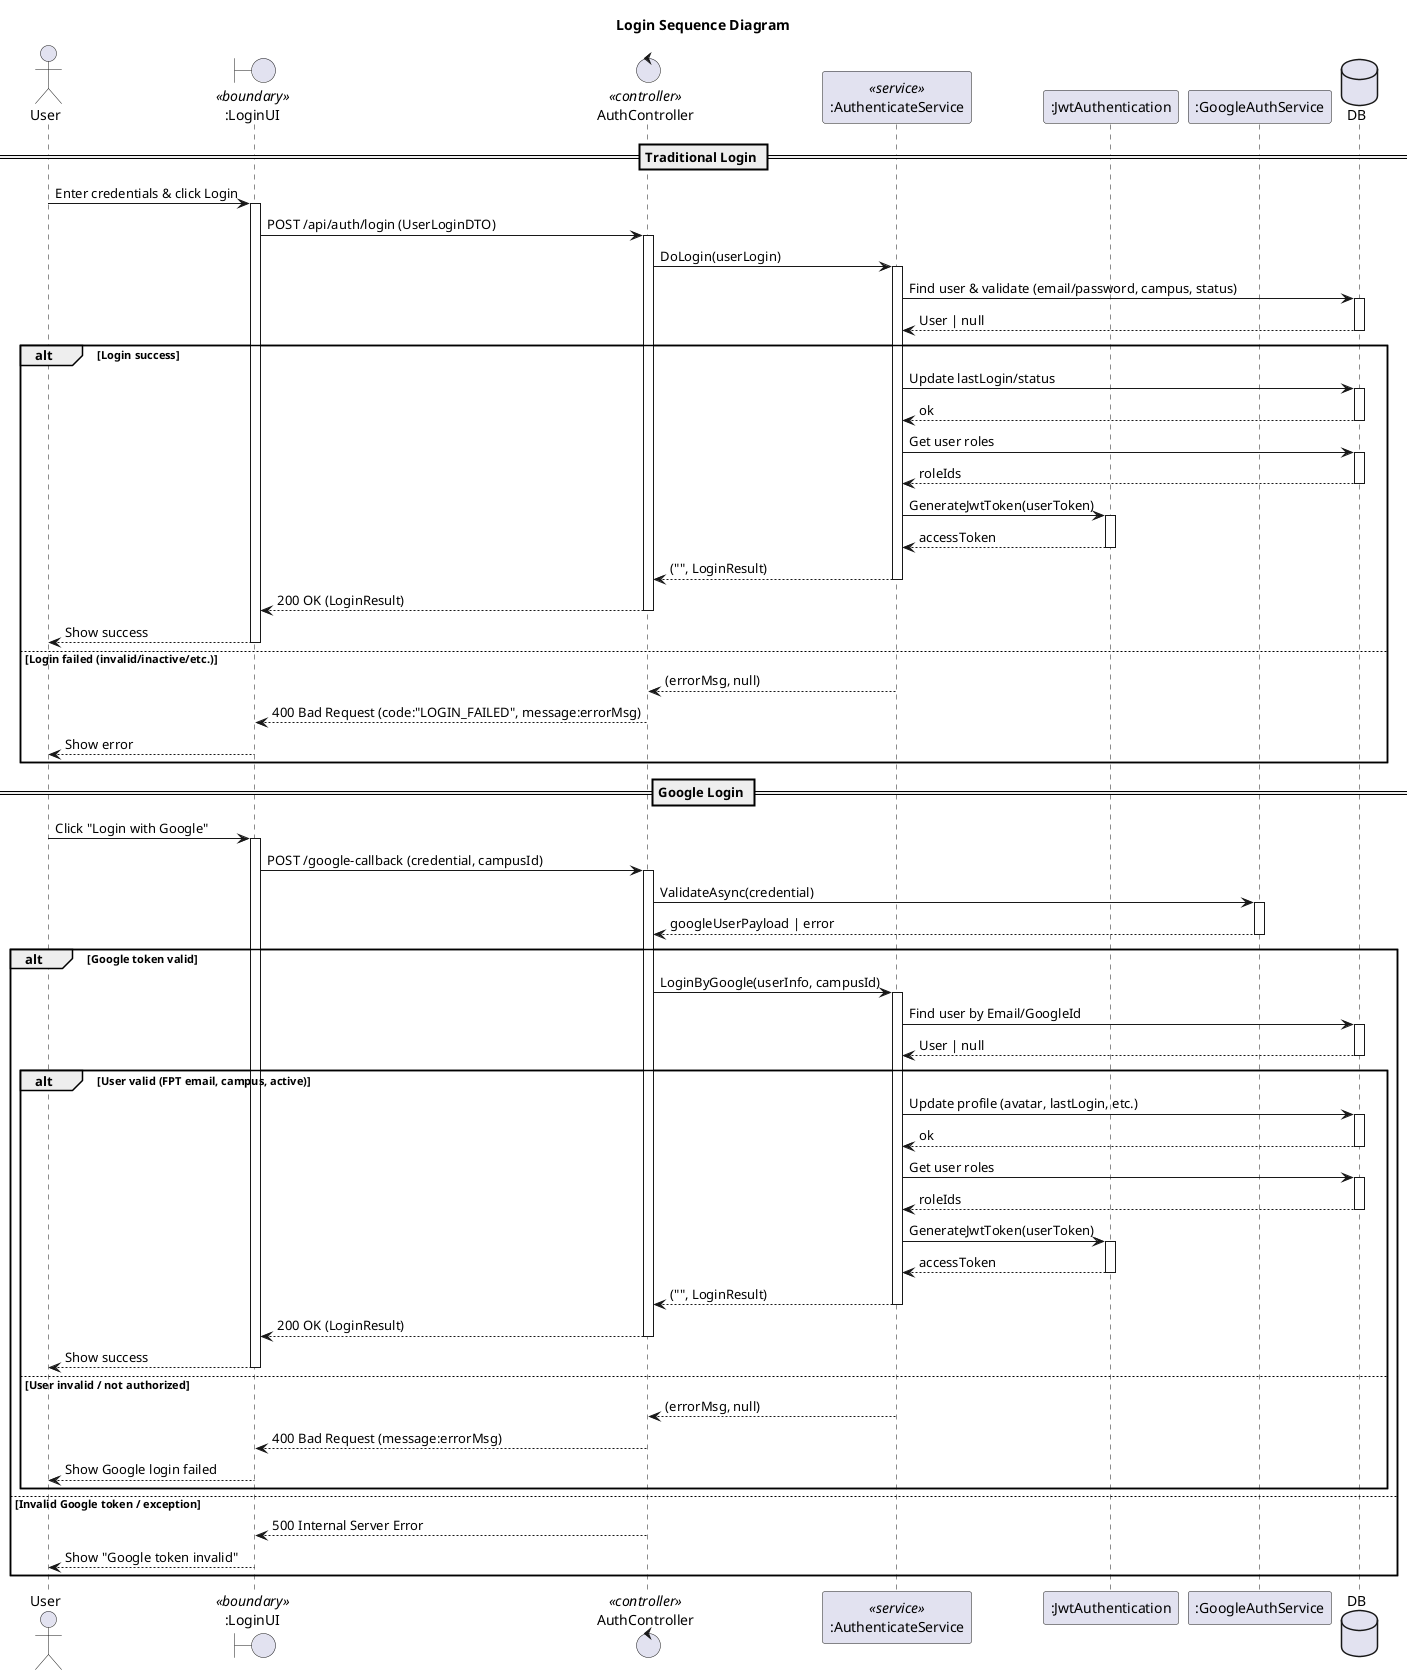@startuml
title Login Sequence Diagram

actor "User" as Client
boundary ":LoginUI" as UI <<boundary>>
control "AuthController" as Controller <<controller>>
participant ":AuthenticateService" as Service <<service>>
participant ":JwtAuthentication" as JwtUtil
participant ":GoogleAuthService" as Google
database "DB" as DB

== Traditional Login ==

Client -> UI: Enter credentials & click Login
activate UI
UI -> Controller: POST /api/auth/login (UserLoginDTO)
activate Controller

Controller -> Service: DoLogin(userLogin)
activate Service

Service -> DB: Find user & validate (email/password, campus, status)
activate DB
DB --> Service: User | null
deactivate DB

alt Login success
  Service -> DB: Update lastLogin/status
  activate DB
  DB --> Service: ok
  deactivate DB

  Service -> DB: Get user roles
  activate DB
  DB --> Service: roleIds
  deactivate DB

  Service -> JwtUtil: GenerateJwtToken(userToken)
  activate JwtUtil
  JwtUtil --> Service: accessToken
  deactivate JwtUtil

  Service --> Controller: ("", LoginResult)
  deactivate Service
  Controller --> UI: 200 OK (LoginResult)
  deactivate Controller
  UI --> Client: Show success
  deactivate UI

else Login failed (invalid/inactive/etc.)
  Service --> Controller: (errorMsg, null)
  deactivate Service
  Controller --> UI: 400 Bad Request (code:"LOGIN_FAILED", message:errorMsg)
  deactivate Controller
  UI --> Client: Show error
  deactivate UI
end

== Google Login ==

Client -> UI: Click "Login with Google"
activate UI
UI -> Controller: POST /google-callback (credential, campusId)
activate Controller

Controller -> Google: ValidateAsync(credential)
activate Google
Google --> Controller: googleUserPayload | error
deactivate Google

alt Google token valid
  Controller -> Service: LoginByGoogle(userInfo, campusId)
  activate Service

  Service -> DB: Find user by Email/GoogleId
  activate DB
  DB --> Service: User | null
  deactivate DB

  alt User valid (FPT email, campus, active)
    Service -> DB: Update profile (avatar, lastLogin, etc.)
    activate DB
    DB --> Service: ok
    deactivate DB

    Service -> DB: Get user roles
    activate DB
    DB --> Service: roleIds
    deactivate DB

    Service -> JwtUtil: GenerateJwtToken(userToken)
    activate JwtUtil
    JwtUtil --> Service: accessToken
    deactivate JwtUtil

    Service --> Controller: ("", LoginResult)
    deactivate Service
    Controller --> UI: 200 OK (LoginResult)
    deactivate Controller
    UI --> Client: Show success
    deactivate UI

  else User invalid / not authorized
    Service --> Controller: (errorMsg, null)
    deactivate Service
    Controller --> UI: 400 Bad Request (message:errorMsg)
    deactivate Controller
    UI --> Client: Show Google login failed
    deactivate UI
  end

else Invalid Google token / exception
  Controller --> UI: 500 Internal Server Error
  deactivate Controller
  UI --> Client: Show "Google token invalid"
  deactivate UI
end
@enduml
